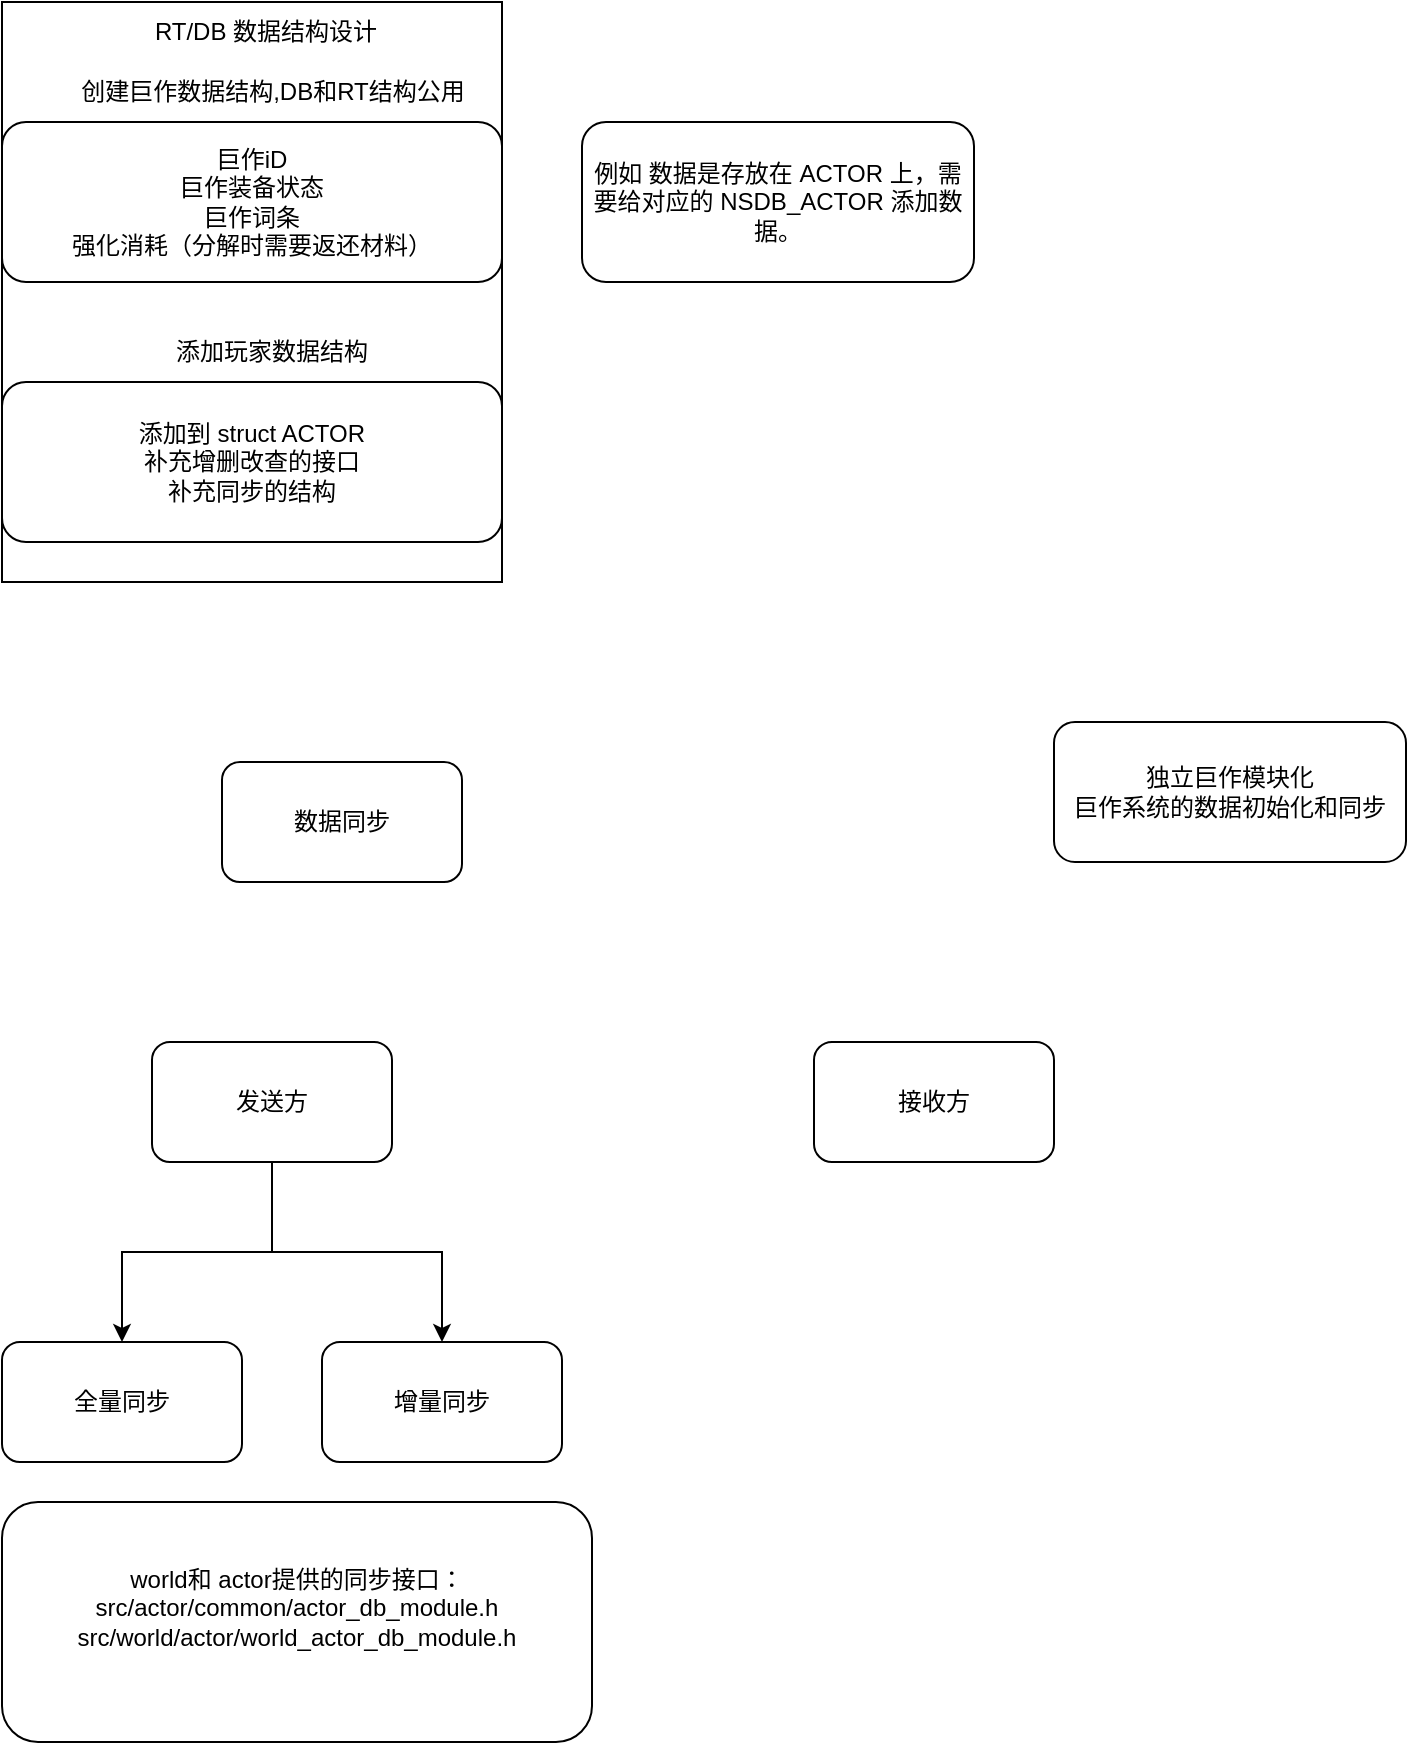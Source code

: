 <mxfile version="26.0.4">
  <diagram name="第 1 页" id="RtPFtg2yZ9OCVrg00MjC">
    <mxGraphModel dx="681" dy="1929" grid="1" gridSize="10" guides="1" tooltips="1" connect="1" arrows="1" fold="1" page="1" pageScale="1" pageWidth="827" pageHeight="1169" math="0" shadow="0">
      <root>
        <mxCell id="0" />
        <mxCell id="1" parent="0" />
        <mxCell id="OyX_vqqpmUJYmNwySUim-1" value="巨作iD&lt;div&gt;巨作装备状态&lt;/div&gt;&lt;div&gt;巨作词条&lt;/div&gt;&lt;div&gt;强化消耗（分解时需要返还材料）&lt;/div&gt;" style="rounded=1;whiteSpace=wrap;html=1;" vertex="1" parent="1">
          <mxGeometry y="30" width="250" height="80" as="geometry" />
        </mxCell>
        <mxCell id="OyX_vqqpmUJYmNwySUim-2" value="创建巨作数据结构,DB和RT结构公用" style="text;html=1;align=center;verticalAlign=middle;whiteSpace=wrap;rounded=0;" vertex="1" parent="1">
          <mxGeometry x="32.5" width="205" height="30" as="geometry" />
        </mxCell>
        <mxCell id="OyX_vqqpmUJYmNwySUim-3" value="添加到 struct ACTOR&lt;br&gt;&lt;div&gt;补充增删改查的接口&lt;/div&gt;&lt;div&gt;补充同步的结构&lt;/div&gt;" style="rounded=1;whiteSpace=wrap;html=1;" vertex="1" parent="1">
          <mxGeometry y="160" width="250" height="80" as="geometry" />
        </mxCell>
        <mxCell id="OyX_vqqpmUJYmNwySUim-4" value="添加玩家数据结构" style="text;html=1;align=center;verticalAlign=middle;whiteSpace=wrap;rounded=0;" vertex="1" parent="1">
          <mxGeometry x="60" y="130" width="150" height="30" as="geometry" />
        </mxCell>
        <mxCell id="OyX_vqqpmUJYmNwySUim-6" value="" style="rounded=0;whiteSpace=wrap;html=1;fillColor=none;" vertex="1" parent="1">
          <mxGeometry y="-30" width="250" height="290" as="geometry" />
        </mxCell>
        <mxCell id="OyX_vqqpmUJYmNwySUim-7" value="RT/DB 数据结构设计" style="text;html=1;align=center;verticalAlign=middle;whiteSpace=wrap;rounded=0;" vertex="1" parent="1">
          <mxGeometry x="72.5" y="-30" width="117.5" height="30" as="geometry" />
        </mxCell>
        <mxCell id="OyX_vqqpmUJYmNwySUim-8" value="独立巨作模块化&lt;div&gt;巨作系统的数据初始化和同步&lt;/div&gt;" style="rounded=1;whiteSpace=wrap;html=1;" vertex="1" parent="1">
          <mxGeometry x="526" y="330" width="176" height="70" as="geometry" />
        </mxCell>
        <mxCell id="OyX_vqqpmUJYmNwySUim-9" value="数据同步" style="rounded=1;whiteSpace=wrap;html=1;" vertex="1" parent="1">
          <mxGeometry x="110" y="350" width="120" height="60" as="geometry" />
        </mxCell>
        <mxCell id="OyX_vqqpmUJYmNwySUim-14" style="edgeStyle=orthogonalEdgeStyle;rounded=0;orthogonalLoop=1;jettySize=auto;html=1;entryX=0.5;entryY=0;entryDx=0;entryDy=0;" edge="1" parent="1" source="OyX_vqqpmUJYmNwySUim-10" target="OyX_vqqpmUJYmNwySUim-12">
          <mxGeometry relative="1" as="geometry" />
        </mxCell>
        <mxCell id="OyX_vqqpmUJYmNwySUim-15" style="edgeStyle=orthogonalEdgeStyle;rounded=0;orthogonalLoop=1;jettySize=auto;html=1;entryX=0.5;entryY=0;entryDx=0;entryDy=0;" edge="1" parent="1" source="OyX_vqqpmUJYmNwySUim-10" target="OyX_vqqpmUJYmNwySUim-13">
          <mxGeometry relative="1" as="geometry" />
        </mxCell>
        <mxCell id="OyX_vqqpmUJYmNwySUim-10" value="发送方" style="rounded=1;whiteSpace=wrap;html=1;" vertex="1" parent="1">
          <mxGeometry x="75" y="490" width="120" height="60" as="geometry" />
        </mxCell>
        <mxCell id="OyX_vqqpmUJYmNwySUim-11" value="接收方" style="rounded=1;whiteSpace=wrap;html=1;" vertex="1" parent="1">
          <mxGeometry x="406" y="490" width="120" height="60" as="geometry" />
        </mxCell>
        <mxCell id="OyX_vqqpmUJYmNwySUim-12" value="全量同步" style="rounded=1;whiteSpace=wrap;html=1;" vertex="1" parent="1">
          <mxGeometry y="640" width="120" height="60" as="geometry" />
        </mxCell>
        <mxCell id="OyX_vqqpmUJYmNwySUim-13" value="增量同步" style="rounded=1;whiteSpace=wrap;html=1;" vertex="1" parent="1">
          <mxGeometry x="160" y="640" width="120" height="60" as="geometry" />
        </mxCell>
        <mxCell id="OyX_vqqpmUJYmNwySUim-16" value="&lt;div&gt;world和 actor提供的同步接口：&lt;/div&gt;src/actor/common/actor_db_module.h&lt;div&gt;src/world/actor/world_actor_db_module.h&lt;br&gt;&lt;/div&gt;&lt;div&gt;&lt;br&gt;&lt;/div&gt;" style="rounded=1;whiteSpace=wrap;html=1;" vertex="1" parent="1">
          <mxGeometry y="720" width="295" height="120" as="geometry" />
        </mxCell>
        <mxCell id="OyX_vqqpmUJYmNwySUim-17" value="例如 数据是存放在 ACTOR 上，需要给对应的&amp;nbsp;NSDB_ACTOR 添加数据。" style="rounded=1;whiteSpace=wrap;html=1;" vertex="1" parent="1">
          <mxGeometry x="290" y="30" width="196" height="80" as="geometry" />
        </mxCell>
      </root>
    </mxGraphModel>
  </diagram>
</mxfile>
